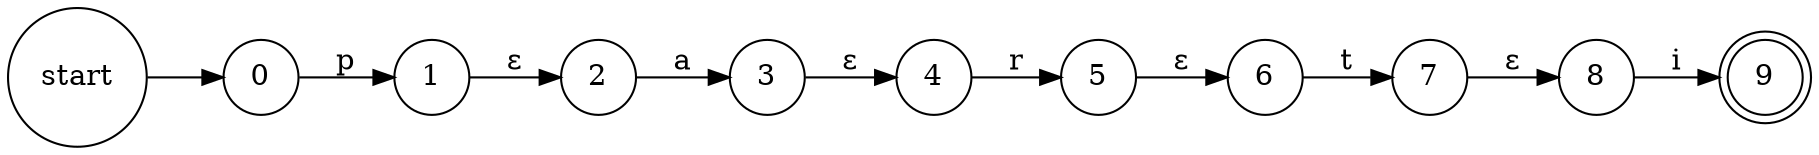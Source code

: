 digraph NFA {
  rankdir=LR;
  node [shape=circle];
  start -> 0;
  0 -> 1 [label="p"];
  1 -> 2 [label="ε"];
  2 -> 3 [label="a"];
  3 -> 4 [label="ε"];
  4 -> 5 [label="r"];
  5 -> 6 [label="ε"];
  6 -> 7 [label="t"];
  7 -> 8 [label="ε"];
  8 -> 9 [label="i"];
  9 [shape=doublecircle];
}
